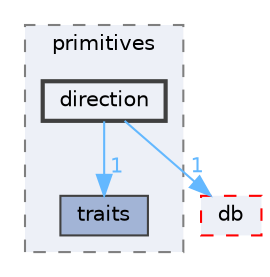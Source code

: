 digraph "src/OpenFOAM/primitives/direction"
{
 // LATEX_PDF_SIZE
  bgcolor="transparent";
  edge [fontname=Helvetica,fontsize=10,labelfontname=Helvetica,labelfontsize=10];
  node [fontname=Helvetica,fontsize=10,shape=box,height=0.2,width=0.4];
  compound=true
  subgraph clusterdir_3e50f45338116b169052b428016851aa {
    graph [ bgcolor="#edf0f7", pencolor="grey50", label="primitives", fontname=Helvetica,fontsize=10 style="filled,dashed", URL="dir_3e50f45338116b169052b428016851aa.html",tooltip=""]
  dir_e46438c88d14724c9114690b543855a0 [label="traits", fillcolor="#a2b4d6", color="grey25", style="filled", URL="dir_e46438c88d14724c9114690b543855a0.html",tooltip=""];
  dir_19dbf0591cffda9f7a5a990739e1850d [label="direction", fillcolor="#edf0f7", color="grey25", style="filled,bold", URL="dir_19dbf0591cffda9f7a5a990739e1850d.html",tooltip=""];
  }
  dir_63c634f7a7cfd679ac26c67fb30fc32f [label="db", fillcolor="#edf0f7", color="red", style="filled,dashed", URL="dir_63c634f7a7cfd679ac26c67fb30fc32f.html",tooltip=""];
  dir_19dbf0591cffda9f7a5a990739e1850d->dir_63c634f7a7cfd679ac26c67fb30fc32f [headlabel="1", labeldistance=1.5 headhref="dir_000953_000817.html" href="dir_000953_000817.html" color="steelblue1" fontcolor="steelblue1"];
  dir_19dbf0591cffda9f7a5a990739e1850d->dir_e46438c88d14724c9114690b543855a0 [headlabel="1", labeldistance=1.5 headhref="dir_000953_004092.html" href="dir_000953_004092.html" color="steelblue1" fontcolor="steelblue1"];
}
